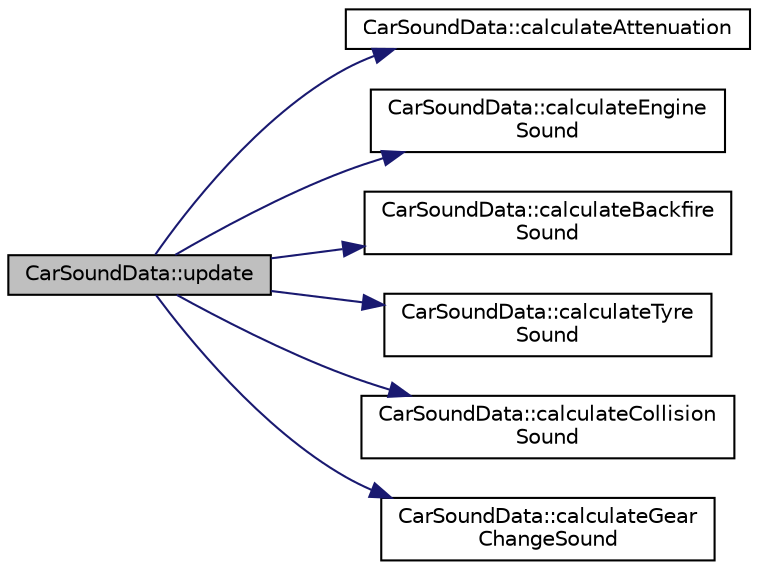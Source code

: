 digraph "CarSoundData::update"
{
  edge [fontname="Helvetica",fontsize="10",labelfontname="Helvetica",labelfontsize="10"];
  node [fontname="Helvetica",fontsize="10",shape=record];
  rankdir="LR";
  Node1 [label="CarSoundData::update",height=0.2,width=0.4,color="black", fillcolor="grey75", style="filled", fontcolor="black"];
  Node1 -> Node2 [color="midnightblue",fontsize="10",style="solid",fontname="Helvetica"];
  Node2 [label="CarSoundData::calculateAttenuation",height=0.2,width=0.4,color="black", fillcolor="white", style="filled",URL="$class_car_sound_data.html#a2ef6a3b5a6abefd99b4496e363dd58f2",tooltip="Use inverse distance to calculate attenuation of sounds originating from this car. Useful for prioritisation of sounds. "];
  Node1 -> Node3 [color="midnightblue",fontsize="10",style="solid",fontname="Helvetica"];
  Node3 [label="CarSoundData::calculateEngine\lSound",height=0.2,width=0.4,color="black", fillcolor="white", style="filled",URL="$class_car_sound_data.html#a5ecced97d08d621260e618bc73f7a6ab",tooltip="Calculate characteristics of the engine sound. "];
  Node1 -> Node4 [color="midnightblue",fontsize="10",style="solid",fontname="Helvetica"];
  Node4 [label="CarSoundData::calculateBackfire\lSound",height=0.2,width=0.4,color="black", fillcolor="white", style="filled",URL="$class_car_sound_data.html#af18bd355aeae6aebc7b3a44a091bc10e",tooltip="Calculate the frequency and amplitude of a looped backfiring sound. "];
  Node1 -> Node5 [color="midnightblue",fontsize="10",style="solid",fontname="Helvetica"];
  Node5 [label="CarSoundData::calculateTyre\lSound",height=0.2,width=0.4,color="black", fillcolor="white", style="filled",URL="$class_car_sound_data.html#ab783035c36e0d55def0af8e4ec1ecf44"];
  Node1 -> Node6 [color="midnightblue",fontsize="10",style="solid",fontname="Helvetica"];
  Node6 [label="CarSoundData::calculateCollision\lSound",height=0.2,width=0.4,color="black", fillcolor="white", style="filled",URL="$class_car_sound_data.html#a2e346ce3da07081b02a4f39206707ac5"];
  Node1 -> Node7 [color="midnightblue",fontsize="10",style="solid",fontname="Helvetica"];
  Node7 [label="CarSoundData::calculateGear\lChangeSound",height=0.2,width=0.4,color="black", fillcolor="white", style="filled",URL="$class_car_sound_data.html#a0f1018adfb5efff816d47216762a56b3"];
}
